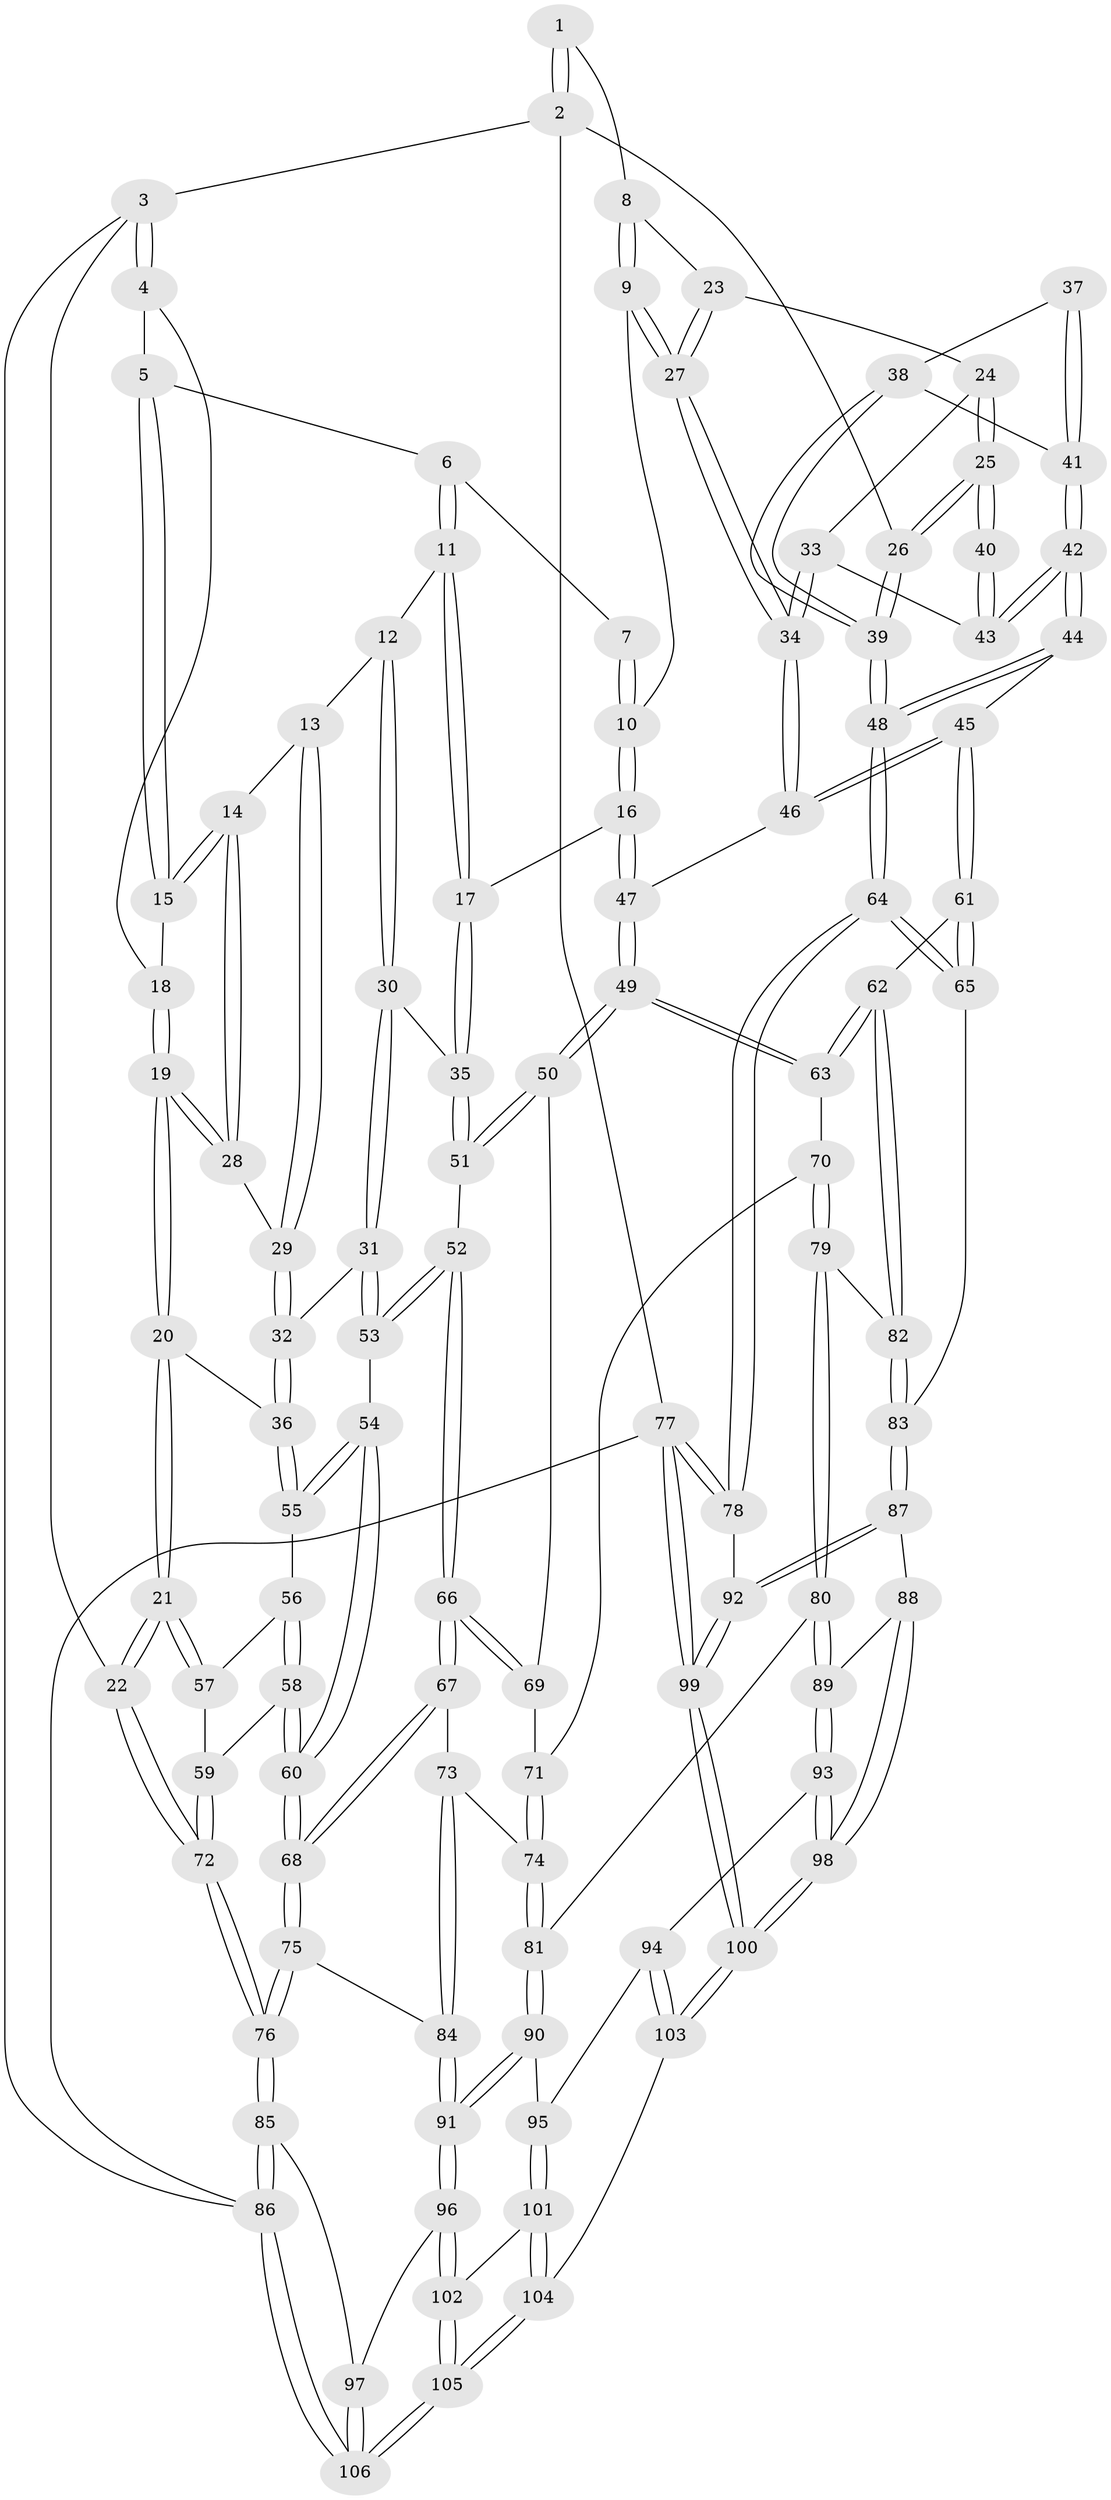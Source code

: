 // coarse degree distribution, {2: 0.02666666666666667, 4: 0.25333333333333335, 3: 0.7066666666666667, 1: 0.013333333333333334}
// Generated by graph-tools (version 1.1) at 2025/38/03/04/25 23:38:25]
// undirected, 106 vertices, 262 edges
graph export_dot {
  node [color=gray90,style=filled];
  1 [pos="+0.7713888004104152+0"];
  2 [pos="+1+0"];
  3 [pos="+0+0"];
  4 [pos="+0+0"];
  5 [pos="+0.5180736808264904+0"];
  6 [pos="+0.5270538431858226+0"];
  7 [pos="+0.707317109293559+0"];
  8 [pos="+0.8173947378588363+0.06486674447558426"];
  9 [pos="+0.6905053710141938+0.22450388292471038"];
  10 [pos="+0.6877791618022151+0.22480738922455634"];
  11 [pos="+0.48294901312804295+0.10696258343670223"];
  12 [pos="+0.3167164452184566+0.15484249736765113"];
  13 [pos="+0.28288453953038123+0.1449567768673488"];
  14 [pos="+0.2448170417715092+0.13009832131829255"];
  15 [pos="+0.23778637230884025+0.09116394037364213"];
  16 [pos="+0.6492671946221414+0.2434496017908117"];
  17 [pos="+0.515501971336942+0.18874324759365868"];
  18 [pos="+0+0"];
  19 [pos="+0.11622442386334524+0.20612538387841514"];
  20 [pos="+0.09785008702331104+0.24524371671576023"];
  21 [pos="+0+0.3444806162124659"];
  22 [pos="+0+0.34701223738328296"];
  23 [pos="+0.8245914384148811+0.07842325403637532"];
  24 [pos="+0.9312434219853966+0.16822921713092462"];
  25 [pos="+1+0.1283023029819343"];
  26 [pos="+1+0.028185388050387717"];
  27 [pos="+0.8126692904904464+0.24908377692750636"];
  28 [pos="+0.20744029963424307+0.15767800806039328"];
  29 [pos="+0.25317320741541954+0.2559426022415727"];
  30 [pos="+0.31590097790188404+0.26671382657056214"];
  31 [pos="+0.2808149262211931+0.3150194731817863"];
  32 [pos="+0.26241090063110434+0.30981172907700005"];
  33 [pos="+0.8749674015630515+0.23845990385358212"];
  34 [pos="+0.8211455883722237+0.2547167209970909"];
  35 [pos="+0.47432684333174086+0.26572327367799153"];
  36 [pos="+0.16709218618178304+0.3062296946350784"];
  37 [pos="+0.9774137131309092+0.26438966676844133"];
  38 [pos="+0.9932598438760672+0.3262653914230272"];
  39 [pos="+1+0.37531230200055865"];
  40 [pos="+0.9772975083714225+0.26122359441063875"];
  41 [pos="+0.9589458184162213+0.32843054040539404"];
  42 [pos="+0.9394748507348158+0.3329832518854138"];
  43 [pos="+0.9230675628671361+0.2771177368723746"];
  44 [pos="+0.8983814954797039+0.4009444983408088"];
  45 [pos="+0.8599236908005636+0.42380107278028456"];
  46 [pos="+0.8291506255858513+0.39632358899103776"];
  47 [pos="+0.6651122772025625+0.39490196891988755"];
  48 [pos="+1+0.4104830989472415"];
  49 [pos="+0.6256635032580985+0.4497024378925909"];
  50 [pos="+0.6198204156829571+0.45097564213296343"];
  51 [pos="+0.4646278988814197+0.31819614413838987"];
  52 [pos="+0.36954941030314414+0.43278866088353923"];
  53 [pos="+0.34173166567761815+0.422957556243629"];
  54 [pos="+0.27971776899568296+0.4464840487679543"];
  55 [pos="+0.1655106893367191+0.42257986004660786"];
  56 [pos="+0.15054165597365896+0.4360837530286168"];
  57 [pos="+0.11186856340643815+0.428670260497705"];
  58 [pos="+0.14074939965889105+0.5281311789893249"];
  59 [pos="+0.052691181380454644+0.5191682594411543"];
  60 [pos="+0.1901781775560974+0.6005399574882263"];
  61 [pos="+0.8613790403219324+0.4359762721958704"];
  62 [pos="+0.7663996603544487+0.5907198265015909"];
  63 [pos="+0.6953170737595582+0.5403631209891999"];
  64 [pos="+1+0.604281172175445"];
  65 [pos="+1+0.5784412396768376"];
  66 [pos="+0.3978097334415991+0.4841024767357561"];
  67 [pos="+0.3978889793573619+0.48805418102304743"];
  68 [pos="+0.194469699765011+0.6231261192742085"];
  69 [pos="+0.611200134381798+0.4570877356779509"];
  70 [pos="+0.6135532473866404+0.6136497755013657"];
  71 [pos="+0.5794864425991704+0.5223501274928636"];
  72 [pos="+0+0.5148976190008258"];
  73 [pos="+0.42649193444859995+0.6056380279342545"];
  74 [pos="+0.47416437631127206+0.6519999338789857"];
  75 [pos="+0.19339980582852823+0.669563303250777"];
  76 [pos="+0+0.6160857118983339"];
  77 [pos="+1+1"];
  78 [pos="+1+0.7578199913986142"];
  79 [pos="+0.5848537455149025+0.6777015854648716"];
  80 [pos="+0.564276995857537+0.6993867756987182"];
  81 [pos="+0.48977159869349707+0.6862502227002653"];
  82 [pos="+0.7677104721838353+0.5953610647495745"];
  83 [pos="+0.8121972480205014+0.6713973449626649"];
  84 [pos="+0.198902904436811+0.6784987308094155"];
  85 [pos="+0+0.7695783836937966"];
  86 [pos="+0+1"];
  87 [pos="+0.8024393384636356+0.7637961664038481"];
  88 [pos="+0.7399343897856602+0.7810556910498568"];
  89 [pos="+0.6276756872256235+0.7557306935726487"];
  90 [pos="+0.41880042037613363+0.8056174131801004"];
  91 [pos="+0.21515699017268985+0.8013983050863803"];
  92 [pos="+0.8168354079011622+0.7778313897210564"];
  93 [pos="+0.564844576645865+0.8874160573762024"];
  94 [pos="+0.45060404630788553+0.8521078433759925"];
  95 [pos="+0.4387518426129567+0.84575504284531"];
  96 [pos="+0.20125084941014112+0.8239581157164985"];
  97 [pos="+0.18483369804848948+0.834349384552384"];
  98 [pos="+0.6327937812637703+0.9855836661247578"];
  99 [pos="+0.982528189963055+1"];
  100 [pos="+0.6596264940213012+1"];
  101 [pos="+0.40880500910484396+0.9347323863807155"];
  102 [pos="+0.2932413854705259+0.968555336359198"];
  103 [pos="+0.5933433437736397+1"];
  104 [pos="+0.49103552737298084+1"];
  105 [pos="+0.30592926714688007+1"];
  106 [pos="+0+1"];
  1 -- 2;
  1 -- 2;
  1 -- 8;
  2 -- 3;
  2 -- 26;
  2 -- 77;
  3 -- 4;
  3 -- 4;
  3 -- 22;
  3 -- 86;
  4 -- 5;
  4 -- 18;
  5 -- 6;
  5 -- 15;
  5 -- 15;
  6 -- 7;
  6 -- 11;
  6 -- 11;
  7 -- 10;
  7 -- 10;
  8 -- 9;
  8 -- 9;
  8 -- 23;
  9 -- 10;
  9 -- 27;
  9 -- 27;
  10 -- 16;
  10 -- 16;
  11 -- 12;
  11 -- 17;
  11 -- 17;
  12 -- 13;
  12 -- 30;
  12 -- 30;
  13 -- 14;
  13 -- 29;
  13 -- 29;
  14 -- 15;
  14 -- 15;
  14 -- 28;
  14 -- 28;
  15 -- 18;
  16 -- 17;
  16 -- 47;
  16 -- 47;
  17 -- 35;
  17 -- 35;
  18 -- 19;
  18 -- 19;
  19 -- 20;
  19 -- 20;
  19 -- 28;
  19 -- 28;
  20 -- 21;
  20 -- 21;
  20 -- 36;
  21 -- 22;
  21 -- 22;
  21 -- 57;
  21 -- 57;
  22 -- 72;
  22 -- 72;
  23 -- 24;
  23 -- 27;
  23 -- 27;
  24 -- 25;
  24 -- 25;
  24 -- 33;
  25 -- 26;
  25 -- 26;
  25 -- 40;
  25 -- 40;
  26 -- 39;
  26 -- 39;
  27 -- 34;
  27 -- 34;
  28 -- 29;
  29 -- 32;
  29 -- 32;
  30 -- 31;
  30 -- 31;
  30 -- 35;
  31 -- 32;
  31 -- 53;
  31 -- 53;
  32 -- 36;
  32 -- 36;
  33 -- 34;
  33 -- 34;
  33 -- 43;
  34 -- 46;
  34 -- 46;
  35 -- 51;
  35 -- 51;
  36 -- 55;
  36 -- 55;
  37 -- 38;
  37 -- 41;
  37 -- 41;
  38 -- 39;
  38 -- 39;
  38 -- 41;
  39 -- 48;
  39 -- 48;
  40 -- 43;
  40 -- 43;
  41 -- 42;
  41 -- 42;
  42 -- 43;
  42 -- 43;
  42 -- 44;
  42 -- 44;
  44 -- 45;
  44 -- 48;
  44 -- 48;
  45 -- 46;
  45 -- 46;
  45 -- 61;
  45 -- 61;
  46 -- 47;
  47 -- 49;
  47 -- 49;
  48 -- 64;
  48 -- 64;
  49 -- 50;
  49 -- 50;
  49 -- 63;
  49 -- 63;
  50 -- 51;
  50 -- 51;
  50 -- 69;
  51 -- 52;
  52 -- 53;
  52 -- 53;
  52 -- 66;
  52 -- 66;
  53 -- 54;
  54 -- 55;
  54 -- 55;
  54 -- 60;
  54 -- 60;
  55 -- 56;
  56 -- 57;
  56 -- 58;
  56 -- 58;
  57 -- 59;
  58 -- 59;
  58 -- 60;
  58 -- 60;
  59 -- 72;
  59 -- 72;
  60 -- 68;
  60 -- 68;
  61 -- 62;
  61 -- 65;
  61 -- 65;
  62 -- 63;
  62 -- 63;
  62 -- 82;
  62 -- 82;
  63 -- 70;
  64 -- 65;
  64 -- 65;
  64 -- 78;
  64 -- 78;
  65 -- 83;
  66 -- 67;
  66 -- 67;
  66 -- 69;
  66 -- 69;
  67 -- 68;
  67 -- 68;
  67 -- 73;
  68 -- 75;
  68 -- 75;
  69 -- 71;
  70 -- 71;
  70 -- 79;
  70 -- 79;
  71 -- 74;
  71 -- 74;
  72 -- 76;
  72 -- 76;
  73 -- 74;
  73 -- 84;
  73 -- 84;
  74 -- 81;
  74 -- 81;
  75 -- 76;
  75 -- 76;
  75 -- 84;
  76 -- 85;
  76 -- 85;
  77 -- 78;
  77 -- 78;
  77 -- 99;
  77 -- 99;
  77 -- 86;
  78 -- 92;
  79 -- 80;
  79 -- 80;
  79 -- 82;
  80 -- 81;
  80 -- 89;
  80 -- 89;
  81 -- 90;
  81 -- 90;
  82 -- 83;
  82 -- 83;
  83 -- 87;
  83 -- 87;
  84 -- 91;
  84 -- 91;
  85 -- 86;
  85 -- 86;
  85 -- 97;
  86 -- 106;
  86 -- 106;
  87 -- 88;
  87 -- 92;
  87 -- 92;
  88 -- 89;
  88 -- 98;
  88 -- 98;
  89 -- 93;
  89 -- 93;
  90 -- 91;
  90 -- 91;
  90 -- 95;
  91 -- 96;
  91 -- 96;
  92 -- 99;
  92 -- 99;
  93 -- 94;
  93 -- 98;
  93 -- 98;
  94 -- 95;
  94 -- 103;
  94 -- 103;
  95 -- 101;
  95 -- 101;
  96 -- 97;
  96 -- 102;
  96 -- 102;
  97 -- 106;
  97 -- 106;
  98 -- 100;
  98 -- 100;
  99 -- 100;
  99 -- 100;
  100 -- 103;
  100 -- 103;
  101 -- 102;
  101 -- 104;
  101 -- 104;
  102 -- 105;
  102 -- 105;
  103 -- 104;
  104 -- 105;
  104 -- 105;
  105 -- 106;
  105 -- 106;
}
